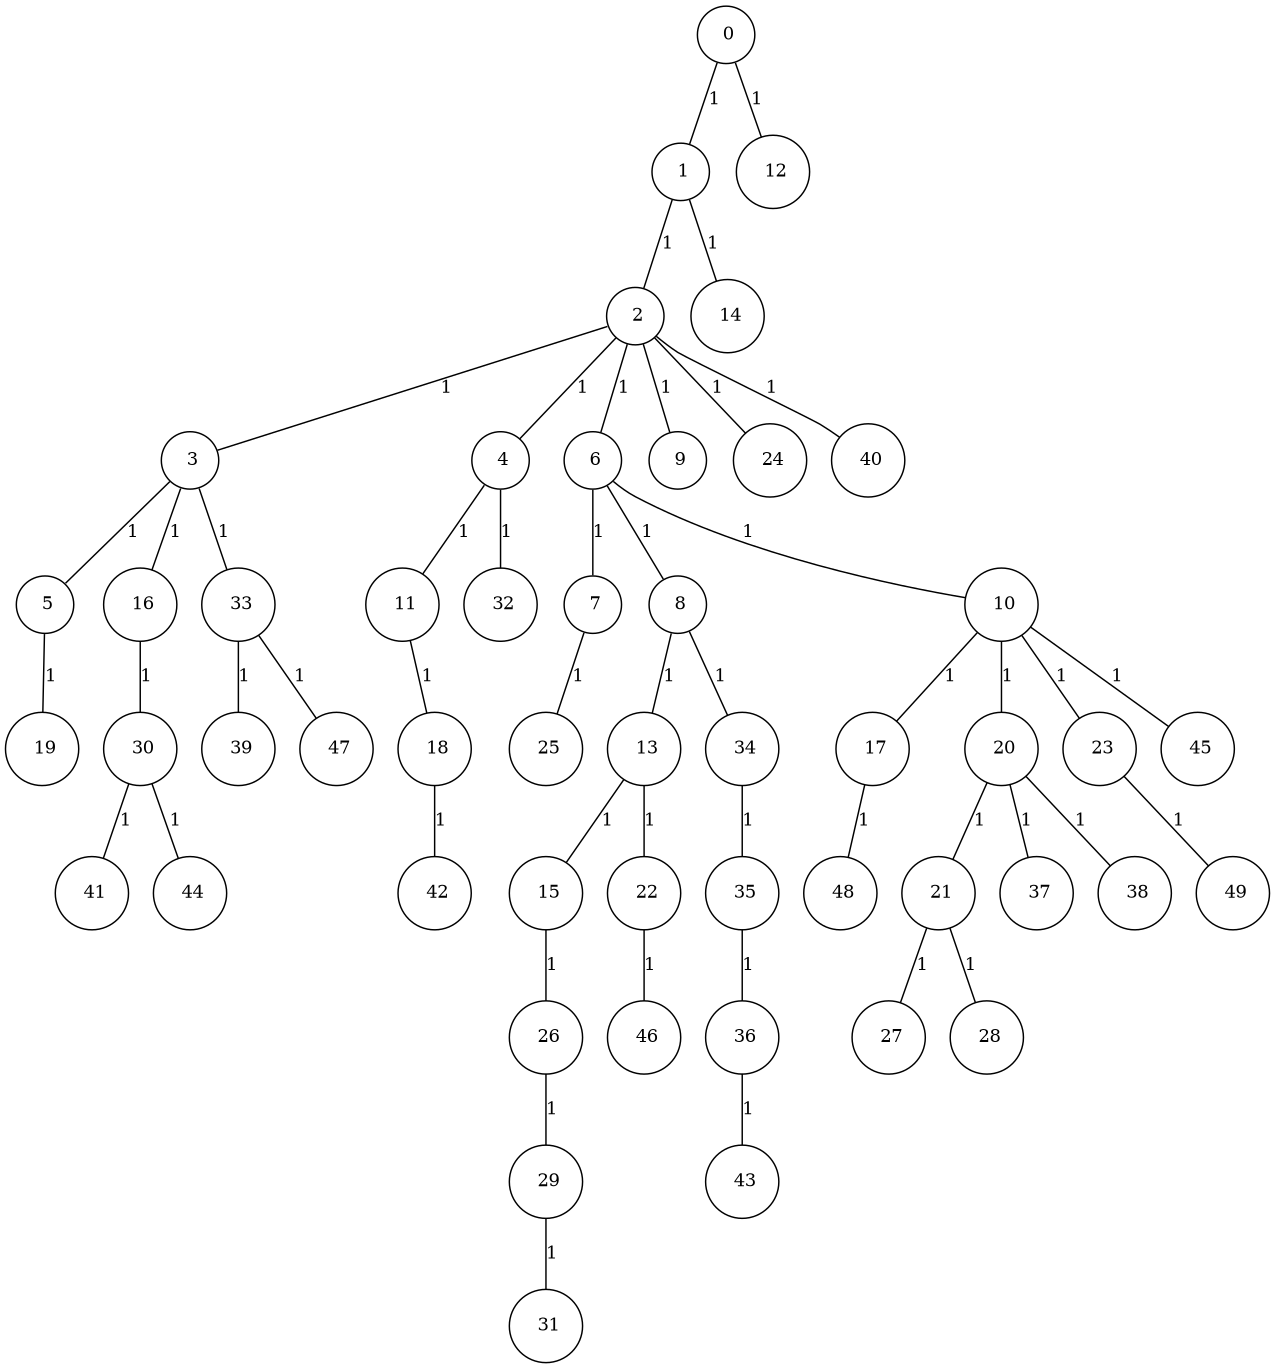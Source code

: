 graph G {
size="8.5,11;"
ratio = "expand;"
fixedsize="true;"
overlap="scale;"
node[shape=circle,width=.12,hight=.12,fontsize=12]
edge[fontsize=12]

0[label=" 0" color=black, pos="1.165321,0.30199679!"];
1[label=" 1" color=black, pos="0.5439367,1.1161939!"];
2[label=" 2" color=black, pos="2.1920419,1.7827207!"];
3[label=" 3" color=black, pos="0.58299185,2.7518784!"];
4[label=" 4" color=black, pos="0.29321233,2.61547!"];
5[label=" 5" color=black, pos="2.2983432,0.28558915!"];
6[label=" 6" color=black, pos="0.2721807,2.1869811!"];
7[label=" 7" color=black, pos="0.7444293,1.6851752!"];
8[label=" 8" color=black, pos="0.73758771,0.50311397!"];
9[label=" 9" color=black, pos="2.8361837,1.6134609!"];
10[label=" 10" color=black, pos="2.0587572,2.7086759!"];
11[label=" 11" color=black, pos="2.5386863,0.54303848!"];
12[label=" 12" color=black, pos="0.75993542,0.40182953!"];
13[label=" 13" color=black, pos="0.077567272,0.21875751!"];
14[label=" 14" color=black, pos="1.5424794,2.0814416!"];
15[label=" 15" color=black, pos="2.605683,0.19665895!"];
16[label=" 16" color=black, pos="1.7537888,2.6247951!"];
17[label=" 17" color=black, pos="0.31908082,0.61819819!"];
18[label=" 18" color=black, pos="1.6344376,2.0195871!"];
19[label=" 19" color=black, pos="1.7874284,0.0050224522!"];
20[label=" 20" color=black, pos="2.7211341,2.6056425!"];
21[label=" 21" color=black, pos="0.094270662,2.1484493!"];
22[label=" 22" color=black, pos="2.2301386,1.9236587!"];
23[label=" 23" color=black, pos="1.9965078,2.1790922!"];
24[label=" 24" color=black, pos="0.82009052,2.3402691!"];
25[label=" 25" color=black, pos="0.042143229,0.5170094!"];
26[label=" 26" color=black, pos="0.28534143,1.8497047!"];
27[label=" 27" color=black, pos="1.0992222,1.6201337!"];
28[label=" 28" color=black, pos="0.26157911,1.6190576!"];
29[label=" 29" color=black, pos="2.0501762,2.9925998!"];
30[label=" 30" color=black, pos="0.99739792,0.11613625!"];
31[label=" 31" color=black, pos="1.0365761,2.7442023!"];
32[label=" 32" color=black, pos="1.0991157,1.9958379!"];
33[label=" 33" color=black, pos="1.0429388,2.8178397!"];
34[label=" 34" color=black, pos="0.049443876,2.4010501!"];
35[label=" 35" color=black, pos="1.5222715,0.96902232!"];
36[label=" 36" color=black, pos="0.24695996,0.13970039!"];
37[label=" 37" color=black, pos="1.3555869,0.57745089!"];
38[label=" 38" color=black, pos="1.0485586,2.3468905!"];
39[label=" 39" color=black, pos="0.98881557,0.94180126!"];
40[label=" 40" color=black, pos="0.17556431,0.22919012!"];
41[label=" 41" color=black, pos="2.4504865,0.54678328!"];
42[label=" 42" color=black, pos="1.7145742,2.6485964!"];
43[label=" 43" color=black, pos="1.9690171,1.0206964!"];
44[label=" 44" color=black, pos="2.2056987,2.5131132!"];
45[label=" 45" color=black, pos="2.2926969,1.9142704!"];
46[label=" 46" color=black, pos="2.7841513,1.4263902!"];
47[label=" 47" color=black, pos="0.35225377,0.86089805!"];
48[label=" 48" color=black, pos="1.3058307,1.7463212!"];
49[label=" 49" color=black, pos="1.137118,2.2562476!"];
0--1[label="1"]
0--12[label="1"]
1--2[label="1"]
1--14[label="1"]
2--3[label="1"]
2--4[label="1"]
2--6[label="1"]
2--9[label="1"]
2--24[label="1"]
2--40[label="1"]
3--5[label="1"]
3--16[label="1"]
3--33[label="1"]
4--11[label="1"]
4--32[label="1"]
5--19[label="1"]
6--7[label="1"]
6--8[label="1"]
6--10[label="1"]
7--25[label="1"]
8--13[label="1"]
8--34[label="1"]
10--17[label="1"]
10--20[label="1"]
10--23[label="1"]
10--45[label="1"]
11--18[label="1"]
13--15[label="1"]
13--22[label="1"]
15--26[label="1"]
16--30[label="1"]
17--48[label="1"]
18--42[label="1"]
20--21[label="1"]
20--37[label="1"]
20--38[label="1"]
21--27[label="1"]
21--28[label="1"]
22--46[label="1"]
23--49[label="1"]
26--29[label="1"]
29--31[label="1"]
30--41[label="1"]
30--44[label="1"]
33--39[label="1"]
33--47[label="1"]
34--35[label="1"]
35--36[label="1"]
36--43[label="1"]

}
